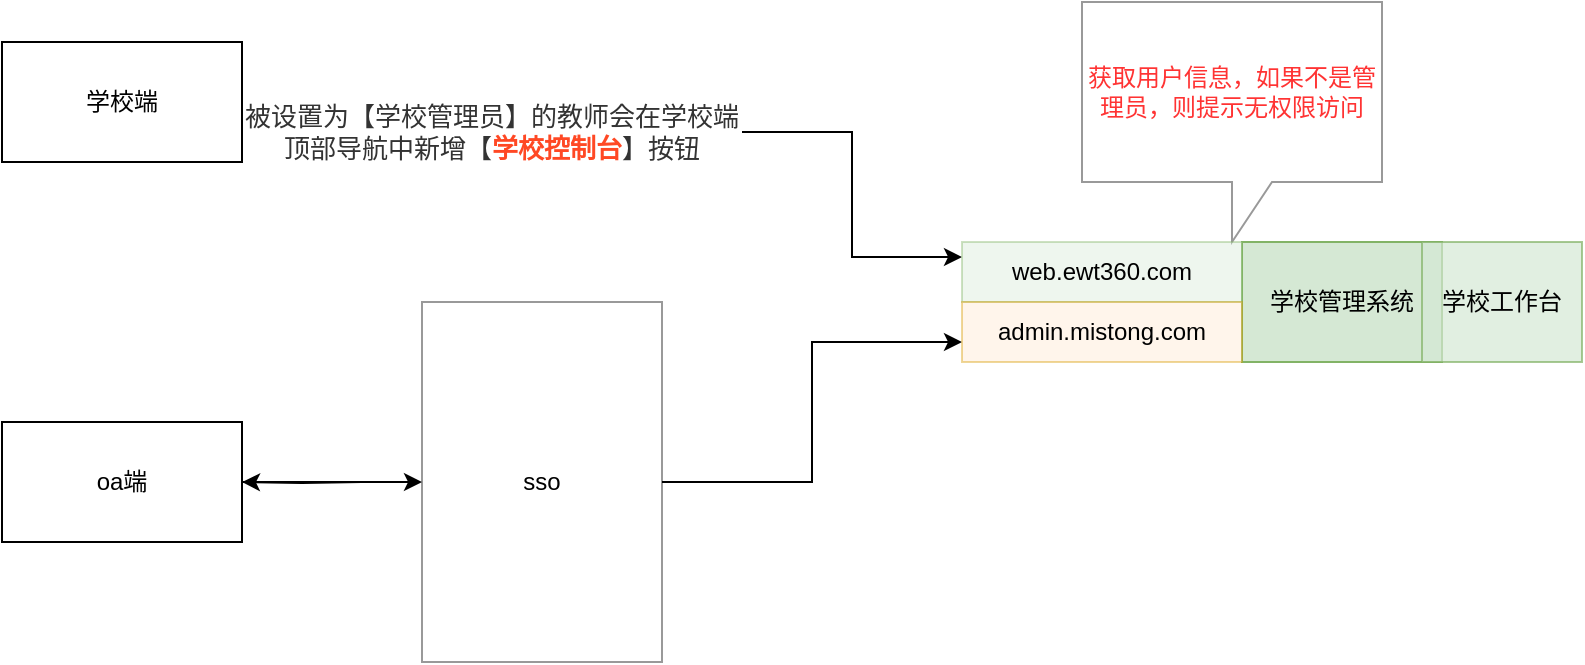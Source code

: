 <mxfile version="15.7.3" type="github">
  <diagram id="dv2QtuWtAXCM198p0LFP" name="Page-1">
    <mxGraphModel dx="1038" dy="579" grid="1" gridSize="10" guides="1" tooltips="1" connect="1" arrows="1" fold="1" page="1" pageScale="1" pageWidth="827" pageHeight="1169" math="0" shadow="0">
      <root>
        <mxCell id="0" />
        <mxCell id="1" parent="0" />
        <mxCell id="evyOM6vPQMrZivS5_X6k-1" value="学校端" style="rounded=0;whiteSpace=wrap;html=1;" parent="1" vertex="1">
          <mxGeometry x="20" y="140" width="120" height="60" as="geometry" />
        </mxCell>
        <mxCell id="evyOM6vPQMrZivS5_X6k-18" style="edgeStyle=orthogonalEdgeStyle;rounded=0;orthogonalLoop=1;jettySize=auto;html=1;" parent="1" source="evyOM6vPQMrZivS5_X6k-2" edge="1">
          <mxGeometry relative="1" as="geometry">
            <mxPoint x="230" y="360" as="targetPoint" />
          </mxGeometry>
        </mxCell>
        <mxCell id="evyOM6vPQMrZivS5_X6k-2" value="oa端" style="rounded=0;whiteSpace=wrap;html=1;" parent="1" vertex="1">
          <mxGeometry x="20" y="330" width="120" height="60" as="geometry" />
        </mxCell>
        <mxCell id="evyOM6vPQMrZivS5_X6k-11" style="edgeStyle=orthogonalEdgeStyle;rounded=0;orthogonalLoop=1;jettySize=auto;html=1;entryX=0;entryY=0.25;entryDx=0;entryDy=0;" parent="1" source="evyOM6vPQMrZivS5_X6k-6" target="evyOM6vPQMrZivS5_X6k-29" edge="1">
          <mxGeometry relative="1" as="geometry">
            <mxPoint x="414" y="185" as="targetPoint" />
          </mxGeometry>
        </mxCell>
        <mxCell id="evyOM6vPQMrZivS5_X6k-6" value="&lt;span style=&quot;font-size: 13px ; text-align: left&quot;&gt;&lt;font color=&quot;#333333&quot;&gt;被设置为【学校管理员】的教师会在学校端顶部导航中新增【&lt;/font&gt;&lt;b&gt;&lt;font color=&quot;#ff4824&quot;&gt;学校控制台&lt;/font&gt;&lt;/b&gt;&lt;font color=&quot;#333333&quot;&gt;】按钮&lt;/font&gt;&lt;/span&gt;" style="text;html=1;strokeColor=none;fillColor=none;align=center;verticalAlign=middle;whiteSpace=wrap;rounded=0;" parent="1" vertex="1">
          <mxGeometry x="140" y="180" width="250" height="10" as="geometry" />
        </mxCell>
        <mxCell id="evyOM6vPQMrZivS5_X6k-4" value="学校管理系统" style="rounded=0;whiteSpace=wrap;html=1;fillColor=#d5e8d4;strokeColor=#82b366;" parent="1" vertex="1">
          <mxGeometry x="640" y="240" width="100" height="60" as="geometry" />
        </mxCell>
        <mxCell id="evyOM6vPQMrZivS5_X6k-15" value="&lt;font color=&quot;#ff3333&quot;&gt;获取用户信息，如果不是管理员，则提示无权限访问&lt;/font&gt;" style="shape=callout;whiteSpace=wrap;html=1;perimeter=calloutPerimeter;opacity=40;" parent="1" vertex="1">
          <mxGeometry x="560" y="120" width="150" height="120" as="geometry" />
        </mxCell>
        <mxCell id="evyOM6vPQMrZivS5_X6k-23" style="edgeStyle=orthogonalEdgeStyle;rounded=0;orthogonalLoop=1;jettySize=auto;html=1;entryX=0;entryY=0.667;entryDx=0;entryDy=0;entryPerimeter=0;" parent="1" source="evyOM6vPQMrZivS5_X6k-21" target="evyOM6vPQMrZivS5_X6k-30" edge="1">
          <mxGeometry relative="1" as="geometry">
            <mxPoint x="414" y="360" as="targetPoint" />
          </mxGeometry>
        </mxCell>
        <mxCell id="zaQ5jrOaa6_SoWPFSIVf-1" value="" style="edgeStyle=orthogonalEdgeStyle;rounded=0;orthogonalLoop=1;jettySize=auto;html=1;" edge="1" parent="1" target="evyOM6vPQMrZivS5_X6k-2">
          <mxGeometry relative="1" as="geometry">
            <mxPoint x="200" y="360" as="sourcePoint" />
          </mxGeometry>
        </mxCell>
        <mxCell id="evyOM6vPQMrZivS5_X6k-21" value="sso" style="rounded=0;whiteSpace=wrap;html=1;opacity=40;" parent="1" vertex="1">
          <mxGeometry x="230" y="270" width="120" height="180" as="geometry" />
        </mxCell>
        <mxCell id="evyOM6vPQMrZivS5_X6k-29" value="web.ewt360.com" style="rounded=0;whiteSpace=wrap;html=1;opacity=40;fillColor=#d5e8d4;strokeColor=#82b366;" parent="1" vertex="1">
          <mxGeometry x="500" y="240" width="140" height="30" as="geometry" />
        </mxCell>
        <mxCell id="evyOM6vPQMrZivS5_X6k-30" value="admin.mistong.com" style="rounded=0;whiteSpace=wrap;html=1;opacity=40;fillColor=#ffe6cc;strokeColor=#d79b00;" parent="1" vertex="1">
          <mxGeometry x="500" y="270" width="140" height="30" as="geometry" />
        </mxCell>
        <mxCell id="evyOM6vPQMrZivS5_X6k-31" value="学校工作台" style="rounded=0;whiteSpace=wrap;html=1;fillColor=#d5e8d4;strokeColor=#82b366;opacity=70;" parent="1" vertex="1">
          <mxGeometry x="730" y="240" width="80" height="60" as="geometry" />
        </mxCell>
      </root>
    </mxGraphModel>
  </diagram>
</mxfile>
